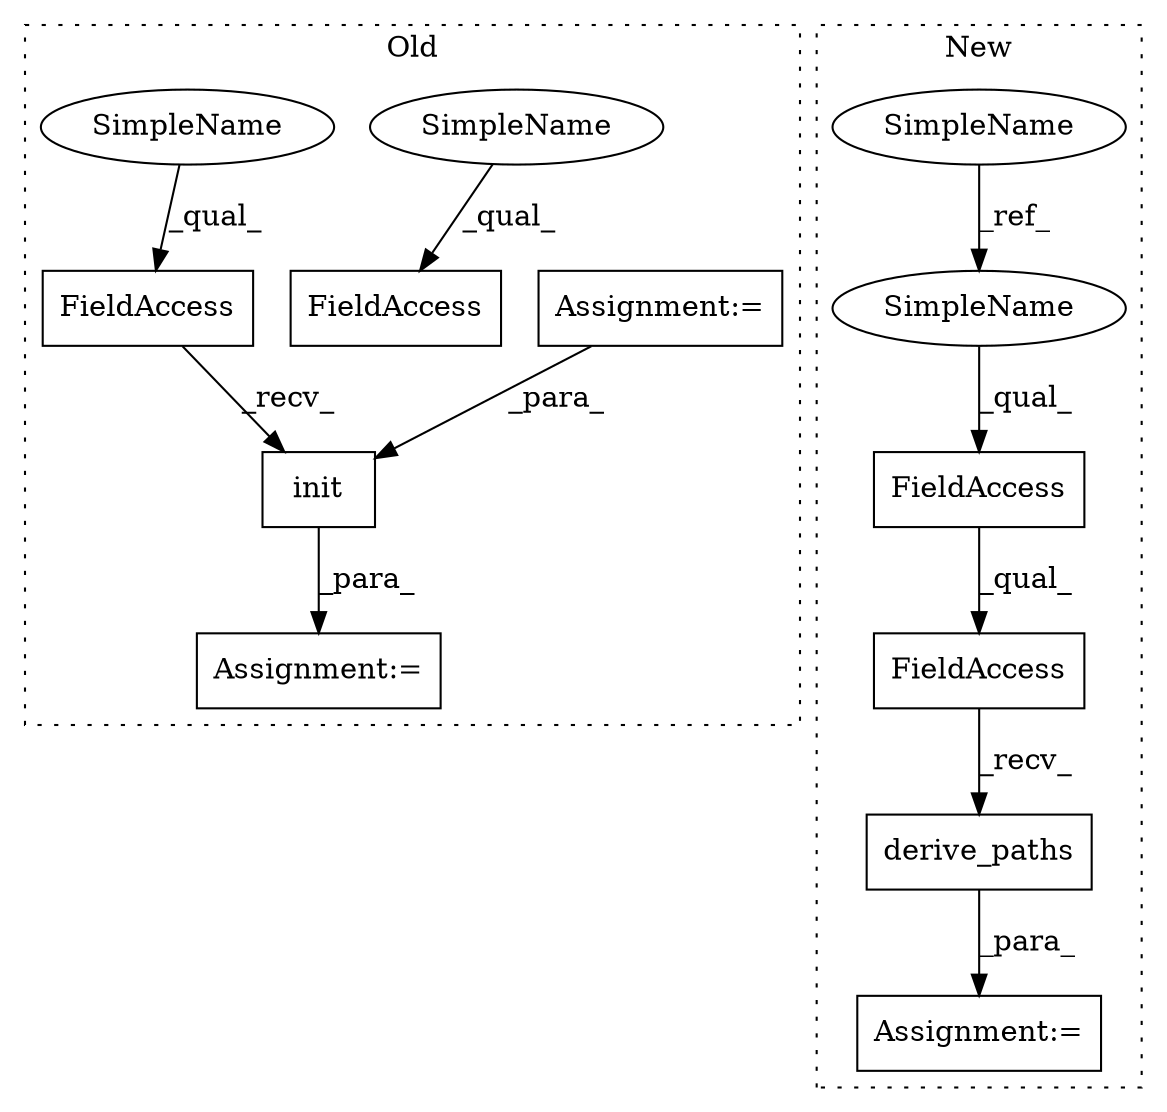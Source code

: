 digraph G {
subgraph cluster0 {
1 [label="init" a="32" s="1107,1166" l="5,1" shape="box"];
4 [label="FieldAccess" a="22" s="1093" l="13" shape="box"];
5 [label="Assignment:=" a="7" s="1092" l="1" shape="box"];
7 [label="Assignment:=" a="7" s="1018" l="1" shape="box"];
10 [label="FieldAccess" a="22" s="1019" l="13" shape="box"];
12 [label="SimpleName" a="42" s="1019" l="4" shape="ellipse"];
13 [label="SimpleName" a="42" s="1093" l="4" shape="ellipse"];
label = "Old";
style="dotted";
}
subgraph cluster1 {
2 [label="derive_paths" a="32" s="1597,1626" l="13,1" shape="box"];
3 [label="FieldAccess" a="22" s="1576" l="20" shape="box"];
6 [label="Assignment:=" a="7" s="1575" l="1" shape="box"];
8 [label="FieldAccess" a="22" s="1576" l="14" shape="box"];
9 [label="SimpleName" a="42" s="827" l="4" shape="ellipse"];
11 [label="SimpleName" a="42" s="1576" l="4" shape="ellipse"];
label = "New";
style="dotted";
}
1 -> 5 [label="_para_"];
2 -> 6 [label="_para_"];
3 -> 2 [label="_recv_"];
4 -> 1 [label="_recv_"];
7 -> 1 [label="_para_"];
8 -> 3 [label="_qual_"];
9 -> 11 [label="_ref_"];
11 -> 8 [label="_qual_"];
12 -> 10 [label="_qual_"];
13 -> 4 [label="_qual_"];
}
